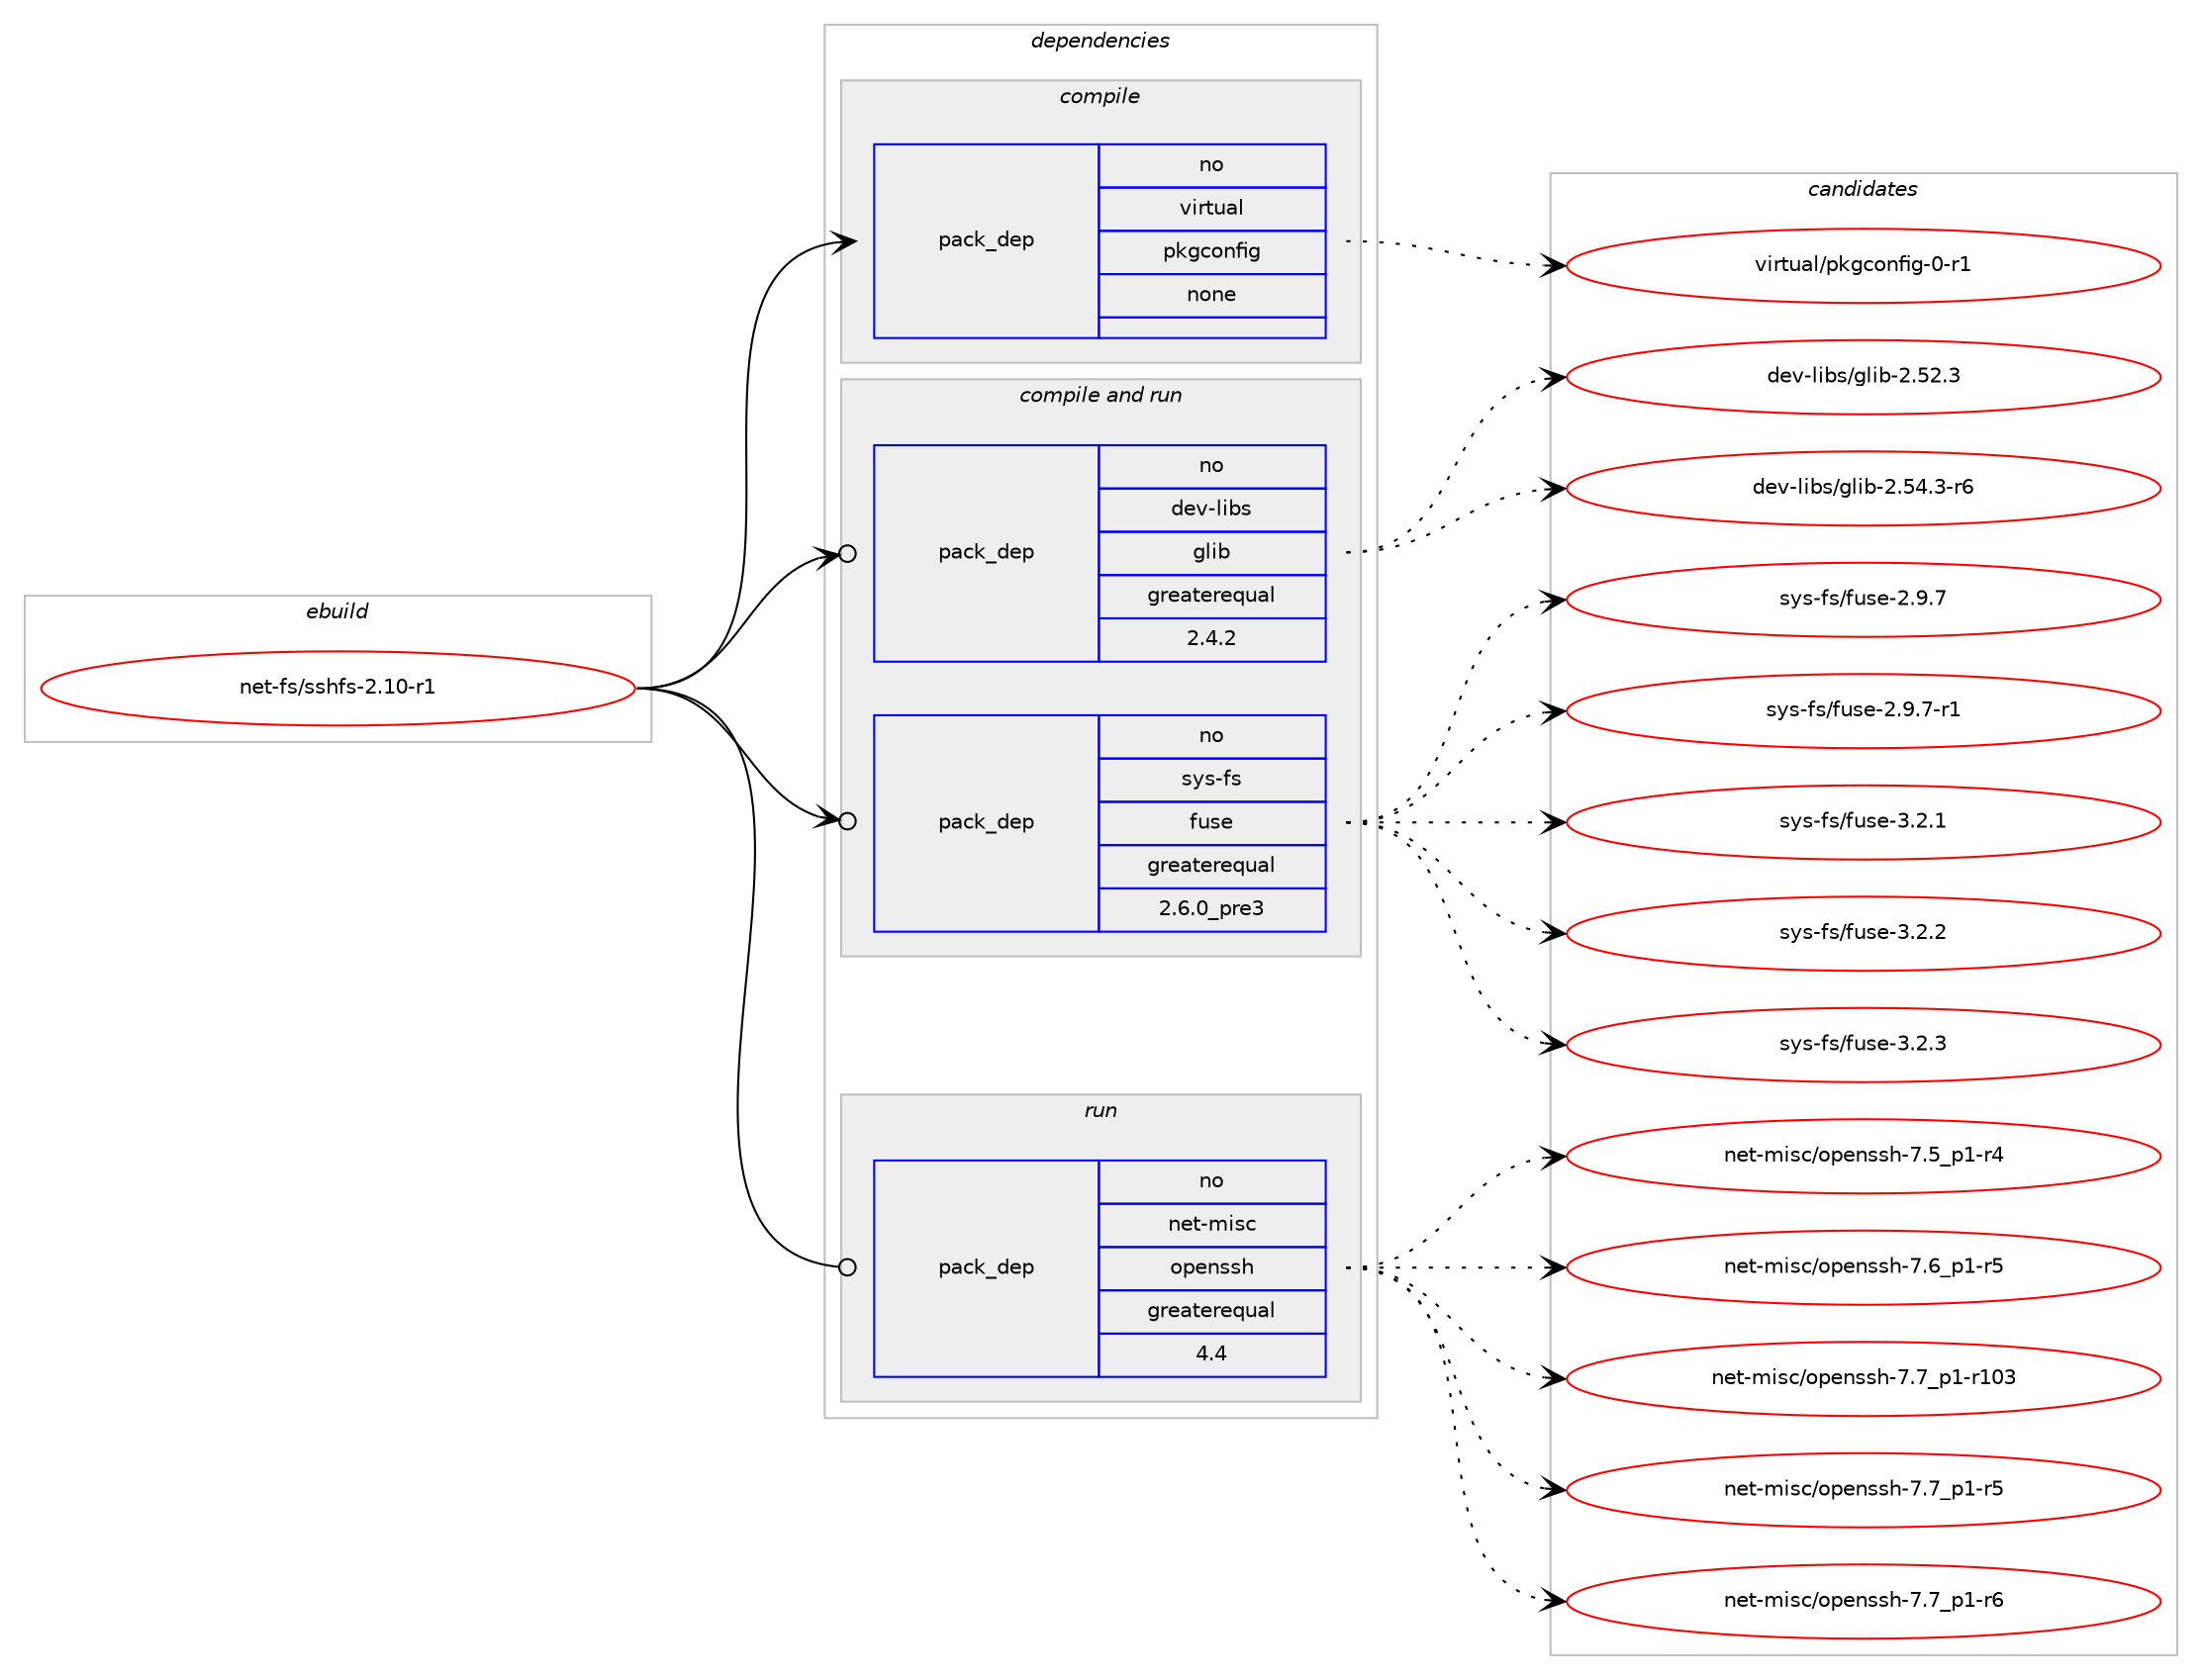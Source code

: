 digraph prolog {

# *************
# Graph options
# *************

newrank=true;
concentrate=true;
compound=true;
graph [rankdir=LR,fontname=Helvetica,fontsize=10,ranksep=1.5];#, ranksep=2.5, nodesep=0.2];
edge  [arrowhead=vee];
node  [fontname=Helvetica,fontsize=10];

# **********
# The ebuild
# **********

subgraph cluster_leftcol {
color=gray;
rank=same;
label=<<i>ebuild</i>>;
id [label="net-fs/sshfs-2.10-r1", color=red, width=4, href="../net-fs/sshfs-2.10-r1.svg"];
}

# ****************
# The dependencies
# ****************

subgraph cluster_midcol {
color=gray;
label=<<i>dependencies</i>>;
subgraph cluster_compile {
fillcolor="#eeeeee";
style=filled;
label=<<i>compile</i>>;
subgraph pack352 {
dependency514 [label=<<TABLE BORDER="0" CELLBORDER="1" CELLSPACING="0" CELLPADDING="4" WIDTH="220"><TR><TD ROWSPAN="6" CELLPADDING="30">pack_dep</TD></TR><TR><TD WIDTH="110">no</TD></TR><TR><TD>virtual</TD></TR><TR><TD>pkgconfig</TD></TR><TR><TD>none</TD></TR><TR><TD></TD></TR></TABLE>>, shape=none, color=blue];
}
id:e -> dependency514:w [weight=20,style="solid",arrowhead="vee"];
}
subgraph cluster_compileandrun {
fillcolor="#eeeeee";
style=filled;
label=<<i>compile and run</i>>;
subgraph pack353 {
dependency515 [label=<<TABLE BORDER="0" CELLBORDER="1" CELLSPACING="0" CELLPADDING="4" WIDTH="220"><TR><TD ROWSPAN="6" CELLPADDING="30">pack_dep</TD></TR><TR><TD WIDTH="110">no</TD></TR><TR><TD>dev-libs</TD></TR><TR><TD>glib</TD></TR><TR><TD>greaterequal</TD></TR><TR><TD>2.4.2</TD></TR></TABLE>>, shape=none, color=blue];
}
id:e -> dependency515:w [weight=20,style="solid",arrowhead="odotvee"];
subgraph pack354 {
dependency516 [label=<<TABLE BORDER="0" CELLBORDER="1" CELLSPACING="0" CELLPADDING="4" WIDTH="220"><TR><TD ROWSPAN="6" CELLPADDING="30">pack_dep</TD></TR><TR><TD WIDTH="110">no</TD></TR><TR><TD>sys-fs</TD></TR><TR><TD>fuse</TD></TR><TR><TD>greaterequal</TD></TR><TR><TD>2.6.0_pre3</TD></TR></TABLE>>, shape=none, color=blue];
}
id:e -> dependency516:w [weight=20,style="solid",arrowhead="odotvee"];
}
subgraph cluster_run {
fillcolor="#eeeeee";
style=filled;
label=<<i>run</i>>;
subgraph pack355 {
dependency517 [label=<<TABLE BORDER="0" CELLBORDER="1" CELLSPACING="0" CELLPADDING="4" WIDTH="220"><TR><TD ROWSPAN="6" CELLPADDING="30">pack_dep</TD></TR><TR><TD WIDTH="110">no</TD></TR><TR><TD>net-misc</TD></TR><TR><TD>openssh</TD></TR><TR><TD>greaterequal</TD></TR><TR><TD>4.4</TD></TR></TABLE>>, shape=none, color=blue];
}
id:e -> dependency517:w [weight=20,style="solid",arrowhead="odot"];
}
}

# **************
# The candidates
# **************

subgraph cluster_choices {
rank=same;
color=gray;
label=<<i>candidates</i>>;

subgraph choice352 {
color=black;
nodesep=1;
choice11810511411611797108471121071039911111010210510345484511449 [label="virtual/pkgconfig-0-r1", color=red, width=4,href="../virtual/pkgconfig-0-r1.svg"];
dependency514:e -> choice11810511411611797108471121071039911111010210510345484511449:w [style=dotted,weight="100"];
}
subgraph choice353 {
color=black;
nodesep=1;
choice1001011184510810598115471031081059845504653504651 [label="dev-libs/glib-2.52.3", color=red, width=4,href="../dev-libs/glib-2.52.3.svg"];
choice10010111845108105981154710310810598455046535246514511454 [label="dev-libs/glib-2.54.3-r6", color=red, width=4,href="../dev-libs/glib-2.54.3-r6.svg"];
dependency515:e -> choice1001011184510810598115471031081059845504653504651:w [style=dotted,weight="100"];
dependency515:e -> choice10010111845108105981154710310810598455046535246514511454:w [style=dotted,weight="100"];
}
subgraph choice354 {
color=black;
nodesep=1;
choice1151211154510211547102117115101455046574655 [label="sys-fs/fuse-2.9.7", color=red, width=4,href="../sys-fs/fuse-2.9.7.svg"];
choice11512111545102115471021171151014550465746554511449 [label="sys-fs/fuse-2.9.7-r1", color=red, width=4,href="../sys-fs/fuse-2.9.7-r1.svg"];
choice1151211154510211547102117115101455146504649 [label="sys-fs/fuse-3.2.1", color=red, width=4,href="../sys-fs/fuse-3.2.1.svg"];
choice1151211154510211547102117115101455146504650 [label="sys-fs/fuse-3.2.2", color=red, width=4,href="../sys-fs/fuse-3.2.2.svg"];
choice1151211154510211547102117115101455146504651 [label="sys-fs/fuse-3.2.3", color=red, width=4,href="../sys-fs/fuse-3.2.3.svg"];
dependency516:e -> choice1151211154510211547102117115101455046574655:w [style=dotted,weight="100"];
dependency516:e -> choice11512111545102115471021171151014550465746554511449:w [style=dotted,weight="100"];
dependency516:e -> choice1151211154510211547102117115101455146504649:w [style=dotted,weight="100"];
dependency516:e -> choice1151211154510211547102117115101455146504650:w [style=dotted,weight="100"];
dependency516:e -> choice1151211154510211547102117115101455146504651:w [style=dotted,weight="100"];
}
subgraph choice355 {
color=black;
nodesep=1;
choice1101011164510910511599471111121011101151151044555465395112494511452 [label="net-misc/openssh-7.5_p1-r4", color=red, width=4,href="../net-misc/openssh-7.5_p1-r4.svg"];
choice1101011164510910511599471111121011101151151044555465495112494511453 [label="net-misc/openssh-7.6_p1-r5", color=red, width=4,href="../net-misc/openssh-7.6_p1-r5.svg"];
choice11010111645109105115994711111210111011511510445554655951124945114494851 [label="net-misc/openssh-7.7_p1-r103", color=red, width=4,href="../net-misc/openssh-7.7_p1-r103.svg"];
choice1101011164510910511599471111121011101151151044555465595112494511453 [label="net-misc/openssh-7.7_p1-r5", color=red, width=4,href="../net-misc/openssh-7.7_p1-r5.svg"];
choice1101011164510910511599471111121011101151151044555465595112494511454 [label="net-misc/openssh-7.7_p1-r6", color=red, width=4,href="../net-misc/openssh-7.7_p1-r6.svg"];
dependency517:e -> choice1101011164510910511599471111121011101151151044555465395112494511452:w [style=dotted,weight="100"];
dependency517:e -> choice1101011164510910511599471111121011101151151044555465495112494511453:w [style=dotted,weight="100"];
dependency517:e -> choice11010111645109105115994711111210111011511510445554655951124945114494851:w [style=dotted,weight="100"];
dependency517:e -> choice1101011164510910511599471111121011101151151044555465595112494511453:w [style=dotted,weight="100"];
dependency517:e -> choice1101011164510910511599471111121011101151151044555465595112494511454:w [style=dotted,weight="100"];
}
}

}
